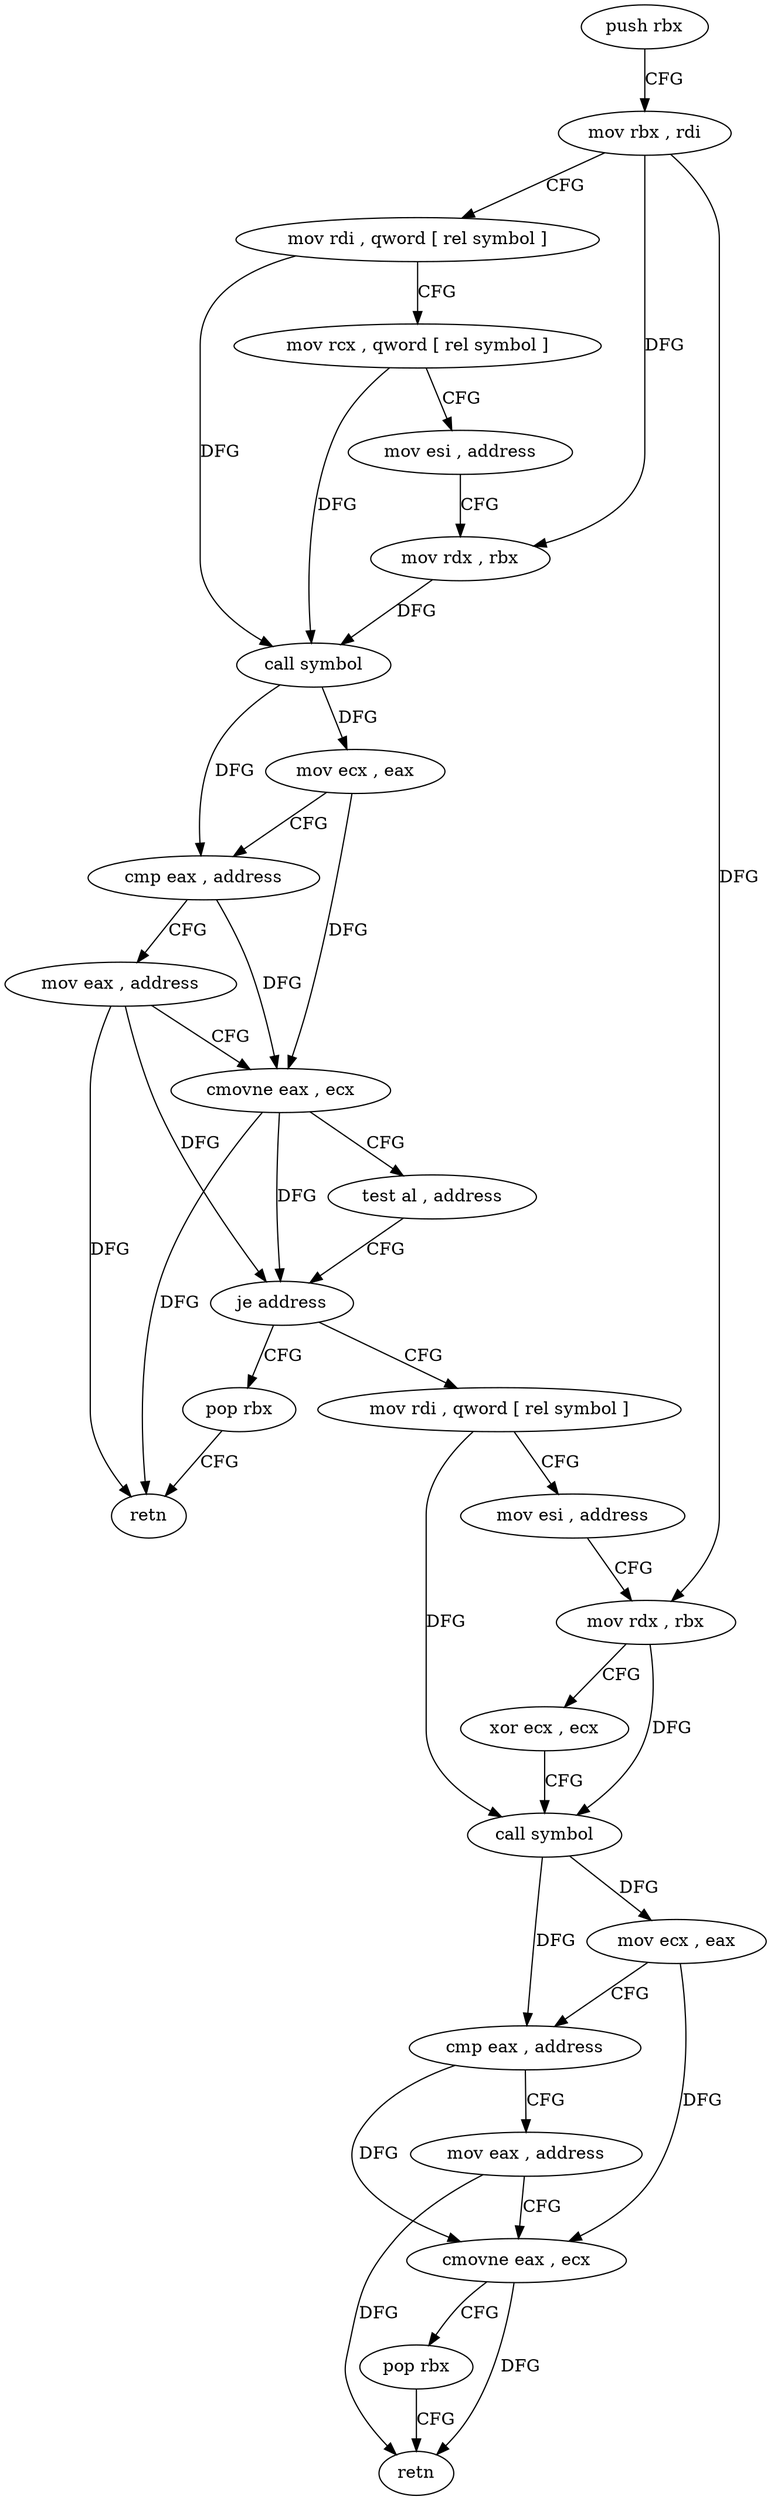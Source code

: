 digraph "func" {
"4210560" [label = "push rbx" ]
"4210561" [label = "mov rbx , rdi" ]
"4210564" [label = "mov rdi , qword [ rel symbol ]" ]
"4210571" [label = "mov rcx , qword [ rel symbol ]" ]
"4210578" [label = "mov esi , address" ]
"4210583" [label = "mov rdx , rbx" ]
"4210586" [label = "call symbol" ]
"4210591" [label = "mov ecx , eax" ]
"4210593" [label = "cmp eax , address" ]
"4210596" [label = "mov eax , address" ]
"4210601" [label = "cmovne eax , ecx" ]
"4210604" [label = "test al , address" ]
"4210606" [label = "je address" ]
"4210610" [label = "mov rdi , qword [ rel symbol ]" ]
"4210608" [label = "pop rbx" ]
"4210617" [label = "mov esi , address" ]
"4210622" [label = "mov rdx , rbx" ]
"4210625" [label = "xor ecx , ecx" ]
"4210627" [label = "call symbol" ]
"4210632" [label = "mov ecx , eax" ]
"4210634" [label = "cmp eax , address" ]
"4210637" [label = "mov eax , address" ]
"4210642" [label = "cmovne eax , ecx" ]
"4210645" [label = "pop rbx" ]
"4210646" [label = "retn" ]
"4210609" [label = "retn" ]
"4210560" -> "4210561" [ label = "CFG" ]
"4210561" -> "4210564" [ label = "CFG" ]
"4210561" -> "4210583" [ label = "DFG" ]
"4210561" -> "4210622" [ label = "DFG" ]
"4210564" -> "4210571" [ label = "CFG" ]
"4210564" -> "4210586" [ label = "DFG" ]
"4210571" -> "4210578" [ label = "CFG" ]
"4210571" -> "4210586" [ label = "DFG" ]
"4210578" -> "4210583" [ label = "CFG" ]
"4210583" -> "4210586" [ label = "DFG" ]
"4210586" -> "4210591" [ label = "DFG" ]
"4210586" -> "4210593" [ label = "DFG" ]
"4210591" -> "4210593" [ label = "CFG" ]
"4210591" -> "4210601" [ label = "DFG" ]
"4210593" -> "4210596" [ label = "CFG" ]
"4210593" -> "4210601" [ label = "DFG" ]
"4210596" -> "4210601" [ label = "CFG" ]
"4210596" -> "4210606" [ label = "DFG" ]
"4210596" -> "4210609" [ label = "DFG" ]
"4210601" -> "4210604" [ label = "CFG" ]
"4210601" -> "4210606" [ label = "DFG" ]
"4210601" -> "4210609" [ label = "DFG" ]
"4210604" -> "4210606" [ label = "CFG" ]
"4210606" -> "4210610" [ label = "CFG" ]
"4210606" -> "4210608" [ label = "CFG" ]
"4210610" -> "4210617" [ label = "CFG" ]
"4210610" -> "4210627" [ label = "DFG" ]
"4210608" -> "4210609" [ label = "CFG" ]
"4210617" -> "4210622" [ label = "CFG" ]
"4210622" -> "4210625" [ label = "CFG" ]
"4210622" -> "4210627" [ label = "DFG" ]
"4210625" -> "4210627" [ label = "CFG" ]
"4210627" -> "4210632" [ label = "DFG" ]
"4210627" -> "4210634" [ label = "DFG" ]
"4210632" -> "4210634" [ label = "CFG" ]
"4210632" -> "4210642" [ label = "DFG" ]
"4210634" -> "4210637" [ label = "CFG" ]
"4210634" -> "4210642" [ label = "DFG" ]
"4210637" -> "4210642" [ label = "CFG" ]
"4210637" -> "4210646" [ label = "DFG" ]
"4210642" -> "4210645" [ label = "CFG" ]
"4210642" -> "4210646" [ label = "DFG" ]
"4210645" -> "4210646" [ label = "CFG" ]
}
